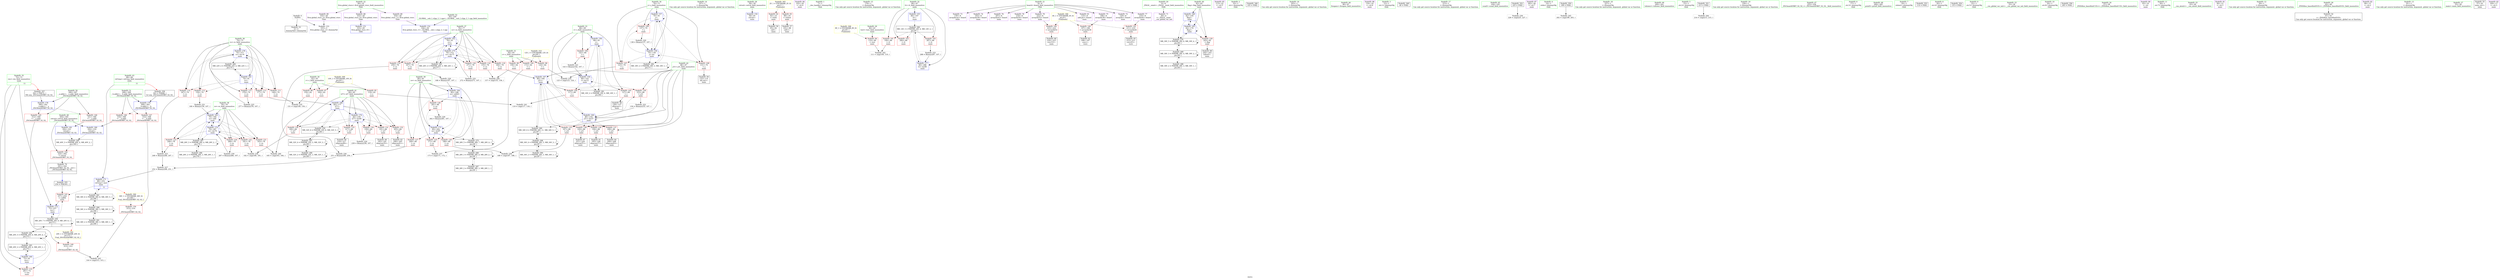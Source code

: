 digraph "SVFG" {
	label="SVFG";

	Node0x55cc410782f0 [shape=record,color=grey,label="{NodeID: 0\nNullPtr}"];
	Node0x55cc410782f0 -> Node0x55cc410a36f0[style=solid];
	Node0x55cc410782f0 -> Node0x55cc410a9980[style=solid];
	Node0x55cc410aafa0 [shape=record,color=blue,label="{NodeID: 180\n304\<--318\nretval\<--\n_ZSt3maxIiERKT_S2_S2_\n}"];
	Node0x55cc410aafa0 -> Node0x55cc410b9070[style=dashed];
	Node0x55cc410a2b40 [shape=record,color=red,label="{NodeID: 97\n164\<--62\n\<--r\nmain\n}"];
	Node0x55cc410a2b40 -> Node0x55cc410b0070[style=solid];
	Node0x55cc4107d890 [shape=record,color=green,label="{NodeID: 14\n107\<--1\n\<--dummyObj\nCan only get source location for instruction, argument, global var or function.}"];
	Node0x55cc410a2680 [shape=record,color=red,label="{NodeID: 111\n149\<--74\n\<--rs\nmain\n}"];
	Node0x55cc410a2680 -> Node0x55cc410af8f0[style=solid];
	Node0x55cc410a1200 [shape=record,color=green,label="{NodeID: 28\n58\<--59\nretval\<--retval_field_insensitive\nmain\n}"];
	Node0x55cc410a1200 -> Node0x55cc410a9a80[style=solid];
	Node0x55cc410c6670 [shape=record,color=black,label="{NodeID: 291\nMR_36V_2 = PHI(MR_36V_3, MR_36V_1, )\npts\{89 \}\n}"];
	Node0x55cc410c6670 -> Node0x55cc410c6670[style=dashed];
	Node0x55cc410c6670 -> Node0x55cc410c8e70[style=dashed];
	Node0x55cc410a8290 [shape=record,color=red,label="{NodeID: 125\n171\<--80\n\<--ce\nmain\n}"];
	Node0x55cc410a8290 -> Node0x55cc410afbf0[style=solid];
	Node0x55cc410a1d20 [shape=record,color=green,label="{NodeID: 42\n86\<--87\nj31\<--j31_field_insensitive\nmain\n}"];
	Node0x55cc410a1d20 -> Node0x55cc410a8ab0[style=solid];
	Node0x55cc410a1d20 -> Node0x55cc410a8b80[style=solid];
	Node0x55cc410a1d20 -> Node0x55cc410a8c50[style=solid];
	Node0x55cc410a1d20 -> Node0x55cc410a8d20[style=solid];
	Node0x55cc410a1d20 -> Node0x55cc410a8df0[style=solid];
	Node0x55cc410a1d20 -> Node0x55cc410aa510[style=solid];
	Node0x55cc410a1d20 -> Node0x55cc410aa6b0[style=solid];
	Node0x55cc410ca210 [shape=record,color=yellow,style=double,label="{NodeID: 305\n2V_1 = ENCHI(MR_2V_0)\npts\{1 \}\nFun[main]}"];
	Node0x55cc410ca210 -> Node0x55cc410a5790[style=dashed];
	Node0x55cc410ca210 -> Node0x55cc410a5860[style=dashed];
	Node0x55cc410ae570 [shape=record,color=grey,label="{NodeID: 222\n234 = Binary(233, 107, )\n}"];
	Node0x55cc410ae570 -> Node0x55cc410aa6b0[style=solid];
	Node0x55cc410a8df0 [shape=record,color=red,label="{NodeID: 139\n233\<--86\n\<--j31\nmain\n}"];
	Node0x55cc410a8df0 -> Node0x55cc410ae570[style=solid];
	Node0x55cc410a39c0 [shape=record,color=black,label="{NodeID: 56\n95\<--92\ncall\<--\nmain\n}"];
	Node0x55cc410afa70 [shape=record,color=grey,label="{NodeID: 236\n189 = cmp(187, 188, )\n}"];
	Node0x55cc410a9980 [shape=record,color=blue, style = dotted,label="{NodeID: 153\n335\<--3\nllvm.global_ctors_2\<--dummyVal\nGlob }"];
	Node0x55cc410a4520 [shape=record,color=black,label="{NodeID: 70\n301\<--324\n_ZSt3maxIiERKT_S2_S2__ret\<--\n_ZSt3maxIiERKT_S2_S2_\n|{<s0>11}}"];
	Node0x55cc410a4520:s0 -> Node0x55cc410de660[style=solid,color=blue];
	Node0x55cc410aa510 [shape=record,color=blue,label="{NodeID: 167\n86\<--184\nj31\<--\nmain\n}"];
	Node0x55cc410aa510 -> Node0x55cc410a8ab0[style=dashed];
	Node0x55cc410aa510 -> Node0x55cc410a8b80[style=dashed];
	Node0x55cc410aa510 -> Node0x55cc410a8c50[style=dashed];
	Node0x55cc410aa510 -> Node0x55cc410a8d20[style=dashed];
	Node0x55cc410aa510 -> Node0x55cc410a8df0[style=dashed];
	Node0x55cc410aa510 -> Node0x55cc410aa510[style=dashed];
	Node0x55cc410aa510 -> Node0x55cc410aa6b0[style=dashed];
	Node0x55cc410aa510 -> Node0x55cc410bc770[style=dashed];
	Node0x55cc410a5080 [shape=record,color=purple,label="{NodeID: 84\n102\<--20\n\<--.str.4\nmain\n}"];
	Node0x55cc410992e0 [shape=record,color=green,label="{NodeID: 1\n7\<--1\n__dso_handle\<--dummyObj\nGlob }"];
	Node0x55cc410ab070 [shape=record,color=blue,label="{NodeID: 181\n304\<--321\nretval\<--\n_ZSt3maxIiERKT_S2_S2_\n}"];
	Node0x55cc410ab070 -> Node0x55cc410b9070[style=dashed];
	Node0x55cc410a2c10 [shape=record,color=red,label="{NodeID: 98\n124\<--64\n\<--c\nmain\n}"];
	Node0x55cc410a2c10 -> Node0x55cc410af770[style=solid];
	Node0x55cc4107c720 [shape=record,color=green,label="{NodeID: 15\n176\<--1\n\<--dummyObj\nCan only get source location for instruction, argument, global var or function.}"];
	Node0x55cc410a2750 [shape=record,color=red,label="{NodeID: 112\n159\<--74\n\<--rs\nmain\n}"];
	Node0x55cc410a2750 -> Node0x55cc410af2f0[style=solid];
	Node0x55cc410a1290 [shape=record,color=green,label="{NodeID: 29\n60\<--61\ntest\<--test_field_insensitive\nmain\n}"];
	Node0x55cc410a1290 -> Node0x55cc410a5930[style=solid];
	Node0x55cc410c6b70 [shape=record,color=black,label="{NodeID: 292\nMR_20V_5 = PHI(MR_20V_6, MR_20V_4, )\npts\{73 \}\n}"];
	Node0x55cc410c6b70 -> Node0x55cc410a25b0[style=dashed];
	Node0x55cc410c6b70 -> Node0x55cc410bb370[style=dashed];
	Node0x55cc410c6b70 -> Node0x55cc410c3e70[style=dashed];
	Node0x55cc410c6b70 -> Node0x55cc410c6b70[style=dashed];
	Node0x55cc410a8360 [shape=record,color=red,label="{NodeID: 126\n188\<--80\n\<--ce\nmain\n}"];
	Node0x55cc410a8360 -> Node0x55cc410afa70[style=solid];
	Node0x55cc410a1df0 [shape=record,color=green,label="{NodeID: 43\n88\<--89\nref.tmp\<--ref.tmp_field_insensitive\nmain\n|{|<s1>11}}"];
	Node0x55cc410a1df0 -> Node0x55cc410aa850[style=solid];
	Node0x55cc410a1df0:s1 -> Node0x55cc410dea50[style=solid,color=red];
	Node0x55cc410ca320 [shape=record,color=yellow,style=double,label="{NodeID: 306\n4V_1 = ENCHI(MR_4V_0)\npts\{9 \}\nFun[main]}"];
	Node0x55cc410ca320 -> Node0x55cc410a8ec0[style=dashed];
	Node0x55cc410ca320 -> Node0x55cc410a8f90[style=dashed];
	Node0x55cc410ca320 -> Node0x55cc410a9060[style=dashed];
	Node0x55cc410ae6f0 [shape=record,color=grey,label="{NodeID: 223\n248 = Binary(246, 247, )\n}"];
	Node0x55cc410ae6f0 -> Node0x55cc410aecf0[style=solid];
	Node0x55cc410a8ec0 [shape=record,color=red,label="{NodeID: 140\n197\<--196\n\<--arrayidx38\nmain\n}"];
	Node0x55cc410a8ec0 -> Node0x55cc410a3ea0[style=solid];
	Node0x55cc410a3a90 [shape=record,color=black,label="{NodeID: 57\n101\<--98\ncall1\<--\nmain\n}"];
	Node0x55cc410afbf0 [shape=record,color=grey,label="{NodeID: 237\n173 = cmp(171, 172, )\n}"];
	Node0x55cc410a9a80 [shape=record,color=blue,label="{NodeID: 154\n58\<--91\nretval\<--\nmain\n}"];
	Node0x55cc410a45f0 [shape=record,color=purple,label="{NodeID: 71\n39\<--4\n\<--_ZStL8__ioinit\n__cxx_global_var_init\n}"];
	Node0x55cc410aa5e0 [shape=record,color=blue,label="{NodeID: 168\n82\<--230\nflag\<--\nmain\n}"];
	Node0x55cc410aa5e0 -> Node0x55cc410a85d0[style=dashed];
	Node0x55cc410aa5e0 -> Node0x55cc410aa370[style=dashed];
	Node0x55cc410aa5e0 -> Node0x55cc410c1b70[style=dashed];
	Node0x55cc410a5150 [shape=record,color=purple,label="{NodeID: 85\n113\<--22\n\<--.str.5\nmain\n}"];
	Node0x55cc4107c550 [shape=record,color=green,label="{NodeID: 2\n10\<--1\n.str\<--dummyObj\nGlob }"];
	Node0x55cc40dd2db0 [shape=record,color=black,label="{NodeID: 348\n103 = PHI()\n}"];
	Node0x55cc410a2ce0 [shape=record,color=red,label="{NodeID: 99\n156\<--64\n\<--c\nmain\n}"];
	Node0x55cc410a2ce0 -> Node0x55cc410b0970[style=solid];
	Node0x55cc4107c7f0 [shape=record,color=green,label="{NodeID: 16\n203\<--1\n\<--dummyObj\nCan only get source location for instruction, argument, global var or function.}"];
	Node0x55cc410a2820 [shape=record,color=red,label="{NodeID: 113\n177\<--74\n\<--rs\nmain\n}"];
	Node0x55cc410a2820 -> Node0x55cc410aa440[style=solid];
	Node0x55cc410a1360 [shape=record,color=green,label="{NodeID: 30\n62\<--63\nr\<--r_field_insensitive\nmain\n}"];
	Node0x55cc410a1360 -> Node0x55cc410a5a00[style=solid];
	Node0x55cc410a1360 -> Node0x55cc410a2a70[style=solid];
	Node0x55cc410a1360 -> Node0x55cc410a2b40[style=solid];
	Node0x55cc410a8430 [shape=record,color=red,label="{NodeID: 127\n249\<--80\n\<--ce\nmain\n}"];
	Node0x55cc410a8430 -> Node0x55cc410aeb70[style=solid];
	Node0x55cc410a1ec0 [shape=record,color=green,label="{NodeID: 44\n96\<--97\nfreopen\<--freopen_field_insensitive\n}"];
	Node0x55cc410ae870 [shape=record,color=grey,label="{NodeID: 224\n239 = Binary(238, 107, )\n}"];
	Node0x55cc410ae870 -> Node0x55cc410aa780[style=solid];
	Node0x55cc410a8f90 [shape=record,color=red,label="{NodeID: 141\n211\<--210\n\<--arrayidx44\nmain\n}"];
	Node0x55cc410a8f90 -> Node0x55cc410a4110[style=solid];
	Node0x55cc410a3b60 [shape=record,color=black,label="{NodeID: 58\n128\<--127\nidxprom\<--\nmain\n}"];
	Node0x55cc410afd70 [shape=record,color=grey,label="{NodeID: 238\n182 = cmp(180, 181, )\n}"];
	Node0x55cc410a9b50 [shape=record,color=blue,label="{NodeID: 155\n66\<--107\ntt\<--\nmain\n}"];
	Node0x55cc410a9b50 -> Node0x55cc410c2f70[style=dashed];
	Node0x55cc410a46c0 [shape=record,color=purple,label="{NodeID: 72\n129\<--8\narrayidx\<--board\nmain\n}"];
	Node0x55cc410aa6b0 [shape=record,color=blue,label="{NodeID: 169\n86\<--234\nj31\<--inc57\nmain\n}"];
	Node0x55cc410aa6b0 -> Node0x55cc410a8ab0[style=dashed];
	Node0x55cc410aa6b0 -> Node0x55cc410a8b80[style=dashed];
	Node0x55cc410aa6b0 -> Node0x55cc410a8c50[style=dashed];
	Node0x55cc410aa6b0 -> Node0x55cc410a8d20[style=dashed];
	Node0x55cc410aa6b0 -> Node0x55cc410a8df0[style=dashed];
	Node0x55cc410aa6b0 -> Node0x55cc410aa510[style=dashed];
	Node0x55cc410aa6b0 -> Node0x55cc410aa6b0[style=dashed];
	Node0x55cc410aa6b0 -> Node0x55cc410bc770[style=dashed];
	Node0x55cc410a5220 [shape=record,color=purple,label="{NodeID: 86\n134\<--24\n\<--.str.6\nmain\n}"];
	Node0x55cc4107c0f0 [shape=record,color=green,label="{NodeID: 3\n12\<--1\n.str.1\<--dummyObj\nGlob }"];
	Node0x55cc410dde80 [shape=record,color=black,label="{NodeID: 349\n40 = PHI()\n}"];
	Node0x55cc410a2db0 [shape=record,color=red,label="{NodeID: 100\n172\<--64\n\<--c\nmain\n}"];
	Node0x55cc410a2db0 -> Node0x55cc410afbf0[style=solid];
	Node0x55cc4107c8c0 [shape=record,color=green,label="{NodeID: 17\n215\<--1\n\<--dummyObj\nCan only get source location for instruction, argument, global var or function.}"];
	Node0x55cc410c2f70 [shape=record,color=black,label="{NodeID: 280\nMR_14V_3 = PHI(MR_14V_4, MR_14V_2, )\npts\{67 \}\n}"];
	Node0x55cc410c2f70 -> Node0x55cc410a2e80[style=dashed];
	Node0x55cc410c2f70 -> Node0x55cc410a2f50[style=dashed];
	Node0x55cc410c2f70 -> Node0x55cc410a3020[style=dashed];
	Node0x55cc410c2f70 -> Node0x55cc410aad30[style=dashed];
	Node0x55cc410a28f0 [shape=record,color=red,label="{NodeID: 114\n247\<--74\n\<--rs\nmain\n}"];
	Node0x55cc410a28f0 -> Node0x55cc410ae6f0[style=solid];
	Node0x55cc410a1430 [shape=record,color=green,label="{NodeID: 31\n64\<--65\nc\<--c_field_insensitive\nmain\n}"];
	Node0x55cc410a1430 -> Node0x55cc410a2c10[style=solid];
	Node0x55cc410a1430 -> Node0x55cc410a2ce0[style=solid];
	Node0x55cc410a1430 -> Node0x55cc410a2db0[style=solid];
	Node0x55cc410a8500 [shape=record,color=red,label="{NodeID: 128\n261\<--80\n\<--ce\nmain\n}"];
	Node0x55cc410a8500 -> Node0x55cc410aeff0[style=solid];
	Node0x55cc410a1f90 [shape=record,color=green,label="{NodeID: 45\n104\<--105\nscanf\<--scanf_field_insensitive\n}"];
	Node0x55cc410ca4e0 [shape=record,color=yellow,style=double,label="{NodeID: 308\n8V_1 = ENCHI(MR_8V_0)\npts\{61 \}\nFun[main]}"];
	Node0x55cc410ca4e0 -> Node0x55cc410a5930[style=dashed];
	Node0x55cc410ae9f0 [shape=record,color=grey,label="{NodeID: 225\n277 = Binary(276, 107, )\n}"];
	Node0x55cc410ae9f0 -> Node0x55cc410aac60[style=solid];
	Node0x55cc410a9060 [shape=record,color=red,label="{NodeID: 142\n223\<--222\n\<--arrayidx52\nmain\n}"];
	Node0x55cc410a9060 -> Node0x55cc410a4380[style=solid];
	Node0x55cc410a3c30 [shape=record,color=black,label="{NodeID: 59\n132\<--131\nidx.ext\<--\nmain\n}"];
	Node0x55cc410afef0 [shape=record,color=grey,label="{NodeID: 239\n226 = cmp(225, 227, )\n}"];
	Node0x55cc410a9c20 [shape=record,color=blue,label="{NodeID: 156\n68\<--91\ni\<--\nmain\n}"];
	Node0x55cc410a9c20 -> Node0x55cc410a30f0[style=dashed];
	Node0x55cc410a9c20 -> Node0x55cc410a31c0[style=dashed];
	Node0x55cc410a9c20 -> Node0x55cc410a2270[style=dashed];
	Node0x55cc410a9c20 -> Node0x55cc410a9e90[style=dashed];
	Node0x55cc410a9c20 -> Node0x55cc410c3470[style=dashed];
	Node0x55cc410a4790 [shape=record,color=purple,label="{NodeID: 73\n130\<--8\narraydecay\<--board\nmain\n}"];
	Node0x55cc410aa780 [shape=record,color=blue,label="{NodeID: 170\n84\<--239\ni27\<--inc60\nmain\n}"];
	Node0x55cc410aa780 -> Node0x55cc410a86a0[style=dashed];
	Node0x55cc410aa780 -> Node0x55cc410a8770[style=dashed];
	Node0x55cc410aa780 -> Node0x55cc410a8840[style=dashed];
	Node0x55cc410aa780 -> Node0x55cc410a8910[style=dashed];
	Node0x55cc410aa780 -> Node0x55cc410a89e0[style=dashed];
	Node0x55cc410aa780 -> Node0x55cc410aa780[style=dashed];
	Node0x55cc410aa780 -> Node0x55cc410bc270[style=dashed];
	Node0x55cc410a52f0 [shape=record,color=purple,label="{NodeID: 87\n282\<--26\n\<--.str.7\nmain\n}"];
	Node0x55cc4107c180 [shape=record,color=green,label="{NodeID: 4\n14\<--1\nstdin\<--dummyObj\nGlob }"];
	Node0x55cc410ddf80 [shape=record,color=black,label="{NodeID: 350\n199 = PHI()\n}"];
	Node0x55cc410ddf80 -> Node0x55cc410b07f0[style=solid];
	Node0x55cc410bf280 [shape=record,color=black,label="{NodeID: 267\nMR_26V_3 = PHI(MR_26V_4, MR_26V_2, )\npts\{79 \}\n}"];
	Node0x55cc410bf280 -> Node0x55cc410aa1d0[style=dashed];
	Node0x55cc410bf280 -> Node0x55cc410bf280[style=dashed];
	Node0x55cc410bf280 -> Node0x55cc410c4d70[style=dashed];
	Node0x55cc410a2e80 [shape=record,color=red,label="{NodeID: 101\n109\<--66\n\<--tt\nmain\n}"];
	Node0x55cc410a2e80 -> Node0x55cc410b0370[style=solid];
	Node0x55cc4107c990 [shape=record,color=green,label="{NodeID: 18\n227\<--1\n\<--dummyObj\nCan only get source location for instruction, argument, global var or function.}"];
	Node0x55cc410c3470 [shape=record,color=black,label="{NodeID: 281\nMR_16V_2 = PHI(MR_16V_4, MR_16V_1, )\npts\{69 \}\n}"];
	Node0x55cc410c3470 -> Node0x55cc410a9c20[style=dashed];
	Node0x55cc410a7af0 [shape=record,color=red,label="{NodeID: 115\n276\<--74\n\<--rs\nmain\n}"];
	Node0x55cc410a7af0 -> Node0x55cc410ae9f0[style=solid];
	Node0x55cc410a1500 [shape=record,color=green,label="{NodeID: 32\n66\<--67\ntt\<--tt_field_insensitive\nmain\n}"];
	Node0x55cc410a1500 -> Node0x55cc410a2e80[style=solid];
	Node0x55cc410a1500 -> Node0x55cc410a2f50[style=solid];
	Node0x55cc410a1500 -> Node0x55cc410a3020[style=solid];
	Node0x55cc410a1500 -> Node0x55cc410a9b50[style=solid];
	Node0x55cc410a1500 -> Node0x55cc410aad30[style=solid];
	Node0x55cc410a85d0 [shape=record,color=red,label="{NodeID: 129\n243\<--82\n\<--flag\nmain\n}"];
	Node0x55cc410a85d0 -> Node0x55cc410a4450[style=solid];
	Node0x55cc410a2060 [shape=record,color=green,label="{NodeID: 46\n200\<--201\ntolower\<--tolower_field_insensitive\n}"];
	Node0x55cc410ca5c0 [shape=record,color=yellow,style=double,label="{NodeID: 309\n10V_1 = ENCHI(MR_10V_0)\npts\{63 \}\nFun[main]}"];
	Node0x55cc410ca5c0 -> Node0x55cc410a5a00[style=dashed];
	Node0x55cc410ca5c0 -> Node0x55cc410a2a70[style=dashed];
	Node0x55cc410ca5c0 -> Node0x55cc410a2b40[style=dashed];
	Node0x55cc410aeb70 [shape=record,color=grey,label="{NodeID: 226\n251 = Binary(249, 250, )\n}"];
	Node0x55cc410aeb70 -> Node0x55cc410aecf0[style=solid];
	Node0x55cc410a9130 [shape=record,color=red,label="{NodeID: 143\n257\<--254\n\<--call64\nmain\n}"];
	Node0x55cc410a9130 -> Node0x55cc410aa920[style=solid];
	Node0x55cc410a3d00 [shape=record,color=black,label="{NodeID: 60\n192\<--191\nidxprom35\<--\nmain\n}"];
	Node0x55cc410b0070 [shape=record,color=grey,label="{NodeID: 240\n165 = cmp(163, 164, )\n}"];
	Node0x55cc410a9cf0 [shape=record,color=blue,label="{NodeID: 157\n70\<--91\nj\<--\nmain\n}"];
	Node0x55cc410a9cf0 -> Node0x55cc410a2340[style=dashed];
	Node0x55cc410a9cf0 -> Node0x55cc410a2410[style=dashed];
	Node0x55cc410a9cf0 -> Node0x55cc410a24e0[style=dashed];
	Node0x55cc410a9cf0 -> Node0x55cc410a9cf0[style=dashed];
	Node0x55cc410a9cf0 -> Node0x55cc410a9dc0[style=dashed];
	Node0x55cc410a9cf0 -> Node0x55cc410c3970[style=dashed];
	Node0x55cc410a4860 [shape=record,color=purple,label="{NodeID: 74\n193\<--8\narrayidx36\<--board\nmain\n}"];
	Node0x55cc410aa850 [shape=record,color=blue,label="{NodeID: 171\n88\<--252\nref.tmp\<--mul\nmain\n|{|<s2>11}}"];
	Node0x55cc410aa850 -> Node0x55cc410a9130[style=dashed];
	Node0x55cc410aa850 -> Node0x55cc410bcc70[style=dashed];
	Node0x55cc410aa850:s2 -> Node0x55cc410c9370[style=dashed,color=red];
	Node0x55cc410a53c0 [shape=record,color=purple,label="{NodeID: 88\n333\<--28\nllvm.global_ctors_0\<--llvm.global_ctors\nGlob }"];
	Node0x55cc410a53c0 -> Node0x55cc410a97b0[style=solid];
	Node0x55cc4107e3d0 [shape=record,color=green,label="{NodeID: 5\n15\<--1\n.str.2\<--dummyObj\nGlob }"];
	Node0x55cc410de0e0 [shape=record,color=black,label="{NodeID: 351\n213 = PHI()\n}"];
	Node0x55cc410de0e0 -> Node0x55cc410b0670[style=solid];
	Node0x55cc410bf370 [shape=record,color=black,label="{NodeID: 268\nMR_28V_3 = PHI(MR_28V_4, MR_28V_2, )\npts\{81 \}\n}"];
	Node0x55cc410bf370 -> Node0x55cc410bf370[style=dashed];
	Node0x55cc410bf370 -> Node0x55cc410c1670[style=dashed];
	Node0x55cc410bf370 -> Node0x55cc410c5270[style=dashed];
	Node0x55cc410a2f50 [shape=record,color=red,label="{NodeID: 102\n280\<--66\n\<--tt\nmain\n}"];
	Node0x55cc410786b0 [shape=record,color=green,label="{NodeID: 19\n230\<--1\n\<--dummyObj\nCan only get source location for instruction, argument, global var or function.}"];
	Node0x55cc410c3970 [shape=record,color=black,label="{NodeID: 282\nMR_18V_2 = PHI(MR_18V_3, MR_18V_1, )\npts\{71 \}\n}"];
	Node0x55cc410c3970 -> Node0x55cc410a9cf0[style=dashed];
	Node0x55cc410c3970 -> Node0x55cc410c3970[style=dashed];
	Node0x55cc410a7b80 [shape=record,color=red,label="{NodeID: 116\n155\<--76\n\<--cs\nmain\n}"];
	Node0x55cc410a7b80 -> Node0x55cc410b0970[style=solid];
	Node0x55cc410a15d0 [shape=record,color=green,label="{NodeID: 33\n68\<--69\ni\<--i_field_insensitive\nmain\n}"];
	Node0x55cc410a15d0 -> Node0x55cc410a30f0[style=solid];
	Node0x55cc410a15d0 -> Node0x55cc410a31c0[style=solid];
	Node0x55cc410a15d0 -> Node0x55cc410a2270[style=solid];
	Node0x55cc410a15d0 -> Node0x55cc410a9c20[style=solid];
	Node0x55cc410a15d0 -> Node0x55cc410a9e90[style=solid];
	Node0x55cc410a86a0 [shape=record,color=red,label="{NodeID: 130\n180\<--84\n\<--i27\nmain\n}"];
	Node0x55cc410a86a0 -> Node0x55cc410afd70[style=solid];
	Node0x55cc410a2160 [shape=record,color=green,label="{NodeID: 47\n255\<--256\n_ZSt3maxIiERKT_S2_S2_\<--_ZSt3maxIiERKT_S2_S2__field_insensitive\n}"];
	Node0x55cc410ca6a0 [shape=record,color=yellow,style=double,label="{NodeID: 310\n12V_1 = ENCHI(MR_12V_0)\npts\{65 \}\nFun[main]}"];
	Node0x55cc410ca6a0 -> Node0x55cc410a2c10[style=dashed];
	Node0x55cc410ca6a0 -> Node0x55cc410a2ce0[style=dashed];
	Node0x55cc410ca6a0 -> Node0x55cc410a2db0[style=dashed];
	Node0x55cc410aecf0 [shape=record,color=grey,label="{NodeID: 227\n252 = Binary(248, 251, )\n}"];
	Node0x55cc410aecf0 -> Node0x55cc410aa850[style=solid];
	Node0x55cc410a9200 [shape=record,color=red,label="{NodeID: 144\n324\<--304\n\<--retval\n_ZSt3maxIiERKT_S2_S2_\n}"];
	Node0x55cc410a9200 -> Node0x55cc410a4520[style=solid];
	Node0x55cc410a3dd0 [shape=record,color=black,label="{NodeID: 61\n195\<--194\nidxprom37\<--\nmain\n}"];
	Node0x55cc410b01f0 [shape=record,color=grey,label="{NodeID: 241\n119 = cmp(117, 118, )\n}"];
	Node0x55cc410a9dc0 [shape=record,color=blue,label="{NodeID: 158\n70\<--138\nj\<--inc\nmain\n}"];
	Node0x55cc410a9dc0 -> Node0x55cc410a2340[style=dashed];
	Node0x55cc410a9dc0 -> Node0x55cc410a2410[style=dashed];
	Node0x55cc410a9dc0 -> Node0x55cc410a24e0[style=dashed];
	Node0x55cc410a9dc0 -> Node0x55cc410a9cf0[style=dashed];
	Node0x55cc410a9dc0 -> Node0x55cc410a9dc0[style=dashed];
	Node0x55cc410a9dc0 -> Node0x55cc410c3970[style=dashed];
	Node0x55cc410a4930 [shape=record,color=purple,label="{NodeID: 75\n196\<--8\narrayidx38\<--board\nmain\n}"];
	Node0x55cc410a4930 -> Node0x55cc410a8ec0[style=solid];
	Node0x55cc410aa920 [shape=record,color=blue,label="{NodeID: 172\n72\<--257\nres\<--\nmain\n}"];
	Node0x55cc410aa920 -> Node0x55cc410bb370[style=dashed];
	Node0x55cc410a54c0 [shape=record,color=purple,label="{NodeID: 89\n334\<--28\nllvm.global_ctors_1\<--llvm.global_ctors\nGlob }"];
	Node0x55cc410a54c0 -> Node0x55cc410a9880[style=solid];
	Node0x55cc4107e460 [shape=record,color=green,label="{NodeID: 6\n17\<--1\n.str.3\<--dummyObj\nGlob }"];
	Node0x55cc410de1e0 [shape=record,color=black,label="{NodeID: 352\n225 = PHI()\n}"];
	Node0x55cc410de1e0 -> Node0x55cc410afef0[style=solid];
	Node0x55cc410bf870 [shape=record,color=black,label="{NodeID: 269\nMR_30V_3 = PHI(MR_30V_4, MR_30V_2, )\npts\{83 \}\n}"];
	Node0x55cc410bf870 -> Node0x55cc410bf870[style=dashed];
	Node0x55cc410bf870 -> Node0x55cc410c1b70[style=dashed];
	Node0x55cc410bf870 -> Node0x55cc410c5770[style=dashed];
	Node0x55cc410a3020 [shape=record,color=red,label="{NodeID: 103\n287\<--66\n\<--tt\nmain\n}"];
	Node0x55cc410a3020 -> Node0x55cc410af5f0[style=solid];
	Node0x55cc41078780 [shape=record,color=green,label="{NodeID: 20\n4\<--6\n_ZStL8__ioinit\<--_ZStL8__ioinit_field_insensitive\nGlob }"];
	Node0x55cc41078780 -> Node0x55cc410a45f0[style=solid];
	Node0x55cc410c3e70 [shape=record,color=black,label="{NodeID: 283\nMR_20V_2 = PHI(MR_20V_4, MR_20V_1, )\npts\{73 \}\n}"];
	Node0x55cc410c3e70 -> Node0x55cc410a9f60[style=dashed];
	Node0x55cc410a7c10 [shape=record,color=red,label="{NodeID: 117\n167\<--76\n\<--cs\nmain\n}"];
	Node0x55cc410a7c10 -> Node0x55cc410aee70[style=solid];
	Node0x55cc410a16a0 [shape=record,color=green,label="{NodeID: 34\n70\<--71\nj\<--j_field_insensitive\nmain\n}"];
	Node0x55cc410a16a0 -> Node0x55cc410a2340[style=solid];
	Node0x55cc410a16a0 -> Node0x55cc410a2410[style=solid];
	Node0x55cc410a16a0 -> Node0x55cc410a24e0[style=solid];
	Node0x55cc410a16a0 -> Node0x55cc410a9cf0[style=solid];
	Node0x55cc410a16a0 -> Node0x55cc410a9dc0[style=solid];
	Node0x55cc410c8470 [shape=record,color=black,label="{NodeID: 297\nMR_32V_4 = PHI(MR_32V_5, MR_32V_3, )\npts\{85 \}\n}"];
	Node0x55cc410c8470 -> Node0x55cc410bc270[style=dashed];
	Node0x55cc410c8470 -> Node0x55cc410c5c70[style=dashed];
	Node0x55cc410c8470 -> Node0x55cc410c8470[style=dashed];
	Node0x55cc410a8770 [shape=record,color=red,label="{NodeID: 131\n191\<--84\n\<--i27\nmain\n}"];
	Node0x55cc410a8770 -> Node0x55cc410a3d00[style=solid];
	Node0x55cc410a3280 [shape=record,color=green,label="{NodeID: 48\n284\<--285\nprintf\<--printf_field_insensitive\n}"];
	Node0x55cc410aee70 [shape=record,color=grey,label="{NodeID: 228\n168 = Binary(167, 107, )\n}"];
	Node0x55cc410aee70 -> Node0x55cc410aa2a0[style=solid];
	Node0x55cc410a92d0 [shape=record,color=red,label="{NodeID: 145\n312\<--306\n\<--__a.addr\n_ZSt3maxIiERKT_S2_S2_\n}"];
	Node0x55cc410a92d0 -> Node0x55cc410a9610[style=solid];
	Node0x55cc410a3ea0 [shape=record,color=black,label="{NodeID: 62\n198\<--197\nconv\<--\nmain\n}"];
	Node0x55cc410b0370 [shape=record,color=grey,label="{NodeID: 242\n111 = cmp(109, 110, )\n}"];
	Node0x55cc410a9e90 [shape=record,color=blue,label="{NodeID: 159\n68\<--143\ni\<--inc12\nmain\n}"];
	Node0x55cc410a9e90 -> Node0x55cc410a30f0[style=dashed];
	Node0x55cc410a9e90 -> Node0x55cc410a31c0[style=dashed];
	Node0x55cc410a9e90 -> Node0x55cc410a2270[style=dashed];
	Node0x55cc410a9e90 -> Node0x55cc410a9e90[style=dashed];
	Node0x55cc410a9e90 -> Node0x55cc410c3470[style=dashed];
	Node0x55cc410a4a00 [shape=record,color=purple,label="{NodeID: 76\n207\<--8\narrayidx42\<--board\nmain\n}"];
	Node0x55cc410bb370 [shape=record,color=black,label="{NodeID: 256\nMR_20V_7 = PHI(MR_20V_9, MR_20V_6, )\npts\{73 \}\n|{|<s4>11}}"];
	Node0x55cc410bb370 -> Node0x55cc410a9130[style=dashed];
	Node0x55cc410bb370 -> Node0x55cc410aa920[style=dashed];
	Node0x55cc410bb370 -> Node0x55cc410bb370[style=dashed];
	Node0x55cc410bb370 -> Node0x55cc410c6b70[style=dashed];
	Node0x55cc410bb370:s4 -> Node0x55cc410c9f70[style=dashed,color=red];
	Node0x55cc410aa9f0 [shape=record,color=blue,label="{NodeID: 173\n80\<--262\nce\<--inc67\nmain\n}"];
	Node0x55cc410aa9f0 -> Node0x55cc410a8290[style=dashed];
	Node0x55cc410aa9f0 -> Node0x55cc410a8360[style=dashed];
	Node0x55cc410aa9f0 -> Node0x55cc410a8430[style=dashed];
	Node0x55cc410aa9f0 -> Node0x55cc410a8500[style=dashed];
	Node0x55cc410aa9f0 -> Node0x55cc410aa9f0[style=dashed];
	Node0x55cc410aa9f0 -> Node0x55cc410c1670[style=dashed];
	Node0x55cc410a55c0 [shape=record,color=purple,label="{NodeID: 90\n335\<--28\nllvm.global_ctors_2\<--llvm.global_ctors\nGlob }"];
	Node0x55cc410a55c0 -> Node0x55cc410a9980[style=solid];
	Node0x55cc4107e4f0 [shape=record,color=green,label="{NodeID: 7\n19\<--1\nstdout\<--dummyObj\nGlob }"];
	Node0x55cc410de2e0 [shape=record,color=black,label="{NodeID: 353\n114 = PHI()\n}"];
	Node0x55cc410a30f0 [shape=record,color=red,label="{NodeID: 104\n117\<--68\n\<--i\nmain\n}"];
	Node0x55cc410a30f0 -> Node0x55cc410b01f0[style=solid];
	Node0x55cc41078880 [shape=record,color=green,label="{NodeID: 21\n8\<--9\nboard\<--board_field_insensitive\nGlob }"];
	Node0x55cc41078880 -> Node0x55cc410a46c0[style=solid];
	Node0x55cc41078880 -> Node0x55cc410a4790[style=solid];
	Node0x55cc41078880 -> Node0x55cc410a4860[style=solid];
	Node0x55cc41078880 -> Node0x55cc410a4930[style=solid];
	Node0x55cc41078880 -> Node0x55cc410a4a00[style=solid];
	Node0x55cc41078880 -> Node0x55cc410a4ad0[style=solid];
	Node0x55cc41078880 -> Node0x55cc410a4ba0[style=solid];
	Node0x55cc41078880 -> Node0x55cc410a4c70[style=solid];
	Node0x55cc41078880 -> Node0x55cc410a56c0[style=solid];
	Node0x55cc410c4370 [shape=record,color=black,label="{NodeID: 284\nMR_22V_2 = PHI(MR_22V_4, MR_22V_1, )\npts\{75 \}\n}"];
	Node0x55cc410c4370 -> Node0x55cc410aa030[style=dashed];
	Node0x55cc410a7ce0 [shape=record,color=red,label="{NodeID: 118\n184\<--76\n\<--cs\nmain\n}"];
	Node0x55cc410a7ce0 -> Node0x55cc410aa510[style=solid];
	Node0x55cc410a1770 [shape=record,color=green,label="{NodeID: 35\n72\<--73\nres\<--res_field_insensitive\nmain\n|{|<s3>11}}"];
	Node0x55cc410a1770 -> Node0x55cc410a25b0[style=solid];
	Node0x55cc410a1770 -> Node0x55cc410a9f60[style=solid];
	Node0x55cc410a1770 -> Node0x55cc410aa920[style=solid];
	Node0x55cc410a1770:s3 -> Node0x55cc410de920[style=solid,color=red];
	Node0x55cc410c8970 [shape=record,color=black,label="{NodeID: 298\nMR_34V_4 = PHI(MR_34V_5, MR_34V_3, )\npts\{87 \}\n}"];
	Node0x55cc410c8970 -> Node0x55cc410bc770[style=dashed];
	Node0x55cc410c8970 -> Node0x55cc410c6170[style=dashed];
	Node0x55cc410c8970 -> Node0x55cc410c8970[style=dashed];
	Node0x55cc410a8840 [shape=record,color=red,label="{NodeID: 132\n205\<--84\n\<--i27\nmain\n}"];
	Node0x55cc410a8840 -> Node0x55cc410a3f70[style=solid];
	Node0x55cc410a3380 [shape=record,color=green,label="{NodeID: 49\n304\<--305\nretval\<--retval_field_insensitive\n_ZSt3maxIiERKT_S2_S2_\n}"];
	Node0x55cc410a3380 -> Node0x55cc410a9200[style=solid];
	Node0x55cc410a3380 -> Node0x55cc410aafa0[style=solid];
	Node0x55cc410a3380 -> Node0x55cc410ab070[style=solid];
	Node0x55cc410aeff0 [shape=record,color=grey,label="{NodeID: 229\n262 = Binary(261, 107, )\n}"];
	Node0x55cc410aeff0 -> Node0x55cc410aa9f0[style=solid];
	Node0x55cc410a93a0 [shape=record,color=red,label="{NodeID: 146\n321\<--306\n\<--__a.addr\n_ZSt3maxIiERKT_S2_S2_\n}"];
	Node0x55cc410a93a0 -> Node0x55cc410ab070[style=solid];
	Node0x55cc410a3f70 [shape=record,color=black,label="{NodeID: 63\n206\<--205\nidxprom41\<--\nmain\n}"];
	Node0x55cc410b04f0 [shape=record,color=grey,label="{NodeID: 243\n316 = cmp(313, 315, )\n}"];
	Node0x55cc410a9f60 [shape=record,color=blue,label="{NodeID: 160\n72\<--91\nres\<--\nmain\n}"];
	Node0x55cc410a9f60 -> Node0x55cc410a25b0[style=dashed];
	Node0x55cc410a9f60 -> Node0x55cc410c3e70[style=dashed];
	Node0x55cc410a9f60 -> Node0x55cc410c6b70[style=dashed];
	Node0x55cc410a4ad0 [shape=record,color=purple,label="{NodeID: 77\n210\<--8\narrayidx44\<--board\nmain\n}"];
	Node0x55cc410a4ad0 -> Node0x55cc410a8f90[style=solid];
	Node0x55cc410aaac0 [shape=record,color=blue,label="{NodeID: 174\n78\<--267\nre\<--inc70\nmain\n}"];
	Node0x55cc410aaac0 -> Node0x55cc410a7f50[style=dashed];
	Node0x55cc410aaac0 -> Node0x55cc410a8020[style=dashed];
	Node0x55cc410aaac0 -> Node0x55cc410a80f0[style=dashed];
	Node0x55cc410aaac0 -> Node0x55cc410a81c0[style=dashed];
	Node0x55cc410aaac0 -> Node0x55cc410aa1d0[style=dashed];
	Node0x55cc410aaac0 -> Node0x55cc410aaac0[style=dashed];
	Node0x55cc410aaac0 -> Node0x55cc410bf280[style=dashed];
	Node0x55cc410a56c0 [shape=record,color=purple,label="{NodeID: 91\n133\<--8\nadd.ptr\<--board\nmain\n}"];
	Node0x55cc4107e180 [shape=record,color=green,label="{NodeID: 8\n20\<--1\n.str.4\<--dummyObj\nGlob }"];
	Node0x55cc410de560 [shape=record,color=black,label="{NodeID: 354\n135 = PHI()\n}"];
	Node0x55cc410a31c0 [shape=record,color=red,label="{NodeID: 105\n127\<--68\n\<--i\nmain\n}"];
	Node0x55cc410a31c0 -> Node0x55cc410a3b60[style=solid];
	Node0x55cc41078980 [shape=record,color=green,label="{NodeID: 22\n28\<--32\nllvm.global_ctors\<--llvm.global_ctors_field_insensitive\nGlob }"];
	Node0x55cc41078980 -> Node0x55cc410a53c0[style=solid];
	Node0x55cc41078980 -> Node0x55cc410a54c0[style=solid];
	Node0x55cc41078980 -> Node0x55cc410a55c0[style=solid];
	Node0x55cc410c4870 [shape=record,color=black,label="{NodeID: 285\nMR_24V_2 = PHI(MR_24V_3, MR_24V_1, )\npts\{77 \}\n}"];
	Node0x55cc410c4870 -> Node0x55cc410aa100[style=dashed];
	Node0x55cc410c4870 -> Node0x55cc410c4870[style=dashed];
	Node0x55cc410a7db0 [shape=record,color=red,label="{NodeID: 119\n250\<--76\n\<--cs\nmain\n}"];
	Node0x55cc410a7db0 -> Node0x55cc410aeb70[style=solid];
	Node0x55cc410a1840 [shape=record,color=green,label="{NodeID: 36\n74\<--75\nrs\<--rs_field_insensitive\nmain\n}"];
	Node0x55cc410a1840 -> Node0x55cc410a2680[style=solid];
	Node0x55cc410a1840 -> Node0x55cc410a2750[style=solid];
	Node0x55cc410a1840 -> Node0x55cc410a2820[style=solid];
	Node0x55cc410a1840 -> Node0x55cc410a28f0[style=solid];
	Node0x55cc410a1840 -> Node0x55cc410a7af0[style=solid];
	Node0x55cc410a1840 -> Node0x55cc410aa030[style=solid];
	Node0x55cc410a1840 -> Node0x55cc410aac60[style=solid];
	Node0x55cc410c8e70 [shape=record,color=black,label="{NodeID: 299\nMR_36V_4 = PHI(MR_36V_5, MR_36V_3, )\npts\{89 \}\n}"];
	Node0x55cc410c8e70 -> Node0x55cc410bcc70[style=dashed];
	Node0x55cc410c8e70 -> Node0x55cc410c6670[style=dashed];
	Node0x55cc410c8e70 -> Node0x55cc410c8e70[style=dashed];
	Node0x55cc410a8910 [shape=record,color=red,label="{NodeID: 133\n217\<--84\n\<--i27\nmain\n}"];
	Node0x55cc410a8910 -> Node0x55cc410a41e0[style=solid];
	Node0x55cc410a3450 [shape=record,color=green,label="{NodeID: 50\n306\<--307\n__a.addr\<--__a.addr_field_insensitive\n_ZSt3maxIiERKT_S2_S2_\n}"];
	Node0x55cc410a3450 -> Node0x55cc410a92d0[style=solid];
	Node0x55cc410a3450 -> Node0x55cc410a93a0[style=solid];
	Node0x55cc410a3450 -> Node0x55cc410aae00[style=solid];
	Node0x55cc410af170 [shape=record,color=grey,label="{NodeID: 230\n267 = Binary(266, 107, )\n}"];
	Node0x55cc410af170 -> Node0x55cc410aaac0[style=solid];
	Node0x55cc410a9470 [shape=record,color=red,label="{NodeID: 147\n314\<--308\n\<--__b.addr\n_ZSt3maxIiERKT_S2_S2_\n}"];
	Node0x55cc410a9470 -> Node0x55cc410a96e0[style=solid];
	Node0x55cc410a4040 [shape=record,color=black,label="{NodeID: 64\n209\<--208\nidxprom43\<--\nmain\n}"];
	Node0x55cc410b0670 [shape=record,color=grey,label="{NodeID: 244\n214 = cmp(213, 215, )\n}"];
	Node0x55cc410aa030 [shape=record,color=blue,label="{NodeID: 161\n74\<--91\nrs\<--\nmain\n}"];
	Node0x55cc410aa030 -> Node0x55cc410a2680[style=dashed];
	Node0x55cc410aa030 -> Node0x55cc410a2750[style=dashed];
	Node0x55cc410aa030 -> Node0x55cc410a2820[style=dashed];
	Node0x55cc410aa030 -> Node0x55cc410a28f0[style=dashed];
	Node0x55cc410aa030 -> Node0x55cc410a7af0[style=dashed];
	Node0x55cc410aa030 -> Node0x55cc410aac60[style=dashed];
	Node0x55cc410aa030 -> Node0x55cc410c4370[style=dashed];
	Node0x55cc410a4ba0 [shape=record,color=purple,label="{NodeID: 78\n219\<--8\narrayidx50\<--board\nmain\n}"];
	Node0x55cc410aab90 [shape=record,color=blue,label="{NodeID: 175\n76\<--272\ncs\<--inc73\nmain\n}"];
	Node0x55cc410aab90 -> Node0x55cc410a7b80[style=dashed];
	Node0x55cc410aab90 -> Node0x55cc410a7c10[style=dashed];
	Node0x55cc410aab90 -> Node0x55cc410a7ce0[style=dashed];
	Node0x55cc410aab90 -> Node0x55cc410a7db0[style=dashed];
	Node0x55cc410aab90 -> Node0x55cc410a7e80[style=dashed];
	Node0x55cc410aab90 -> Node0x55cc410aa100[style=dashed];
	Node0x55cc410aab90 -> Node0x55cc410aab90[style=dashed];
	Node0x55cc410aab90 -> Node0x55cc410c4870[style=dashed];
	Node0x55cc410a5790 [shape=record,color=red,label="{NodeID: 92\n92\<--14\n\<--stdin\nmain\n}"];
	Node0x55cc410a5790 -> Node0x55cc410a39c0[style=solid];
	Node0x55cc4107e210 [shape=record,color=green,label="{NodeID: 9\n22\<--1\n.str.5\<--dummyObj\nGlob }"];
	Node0x55cc410de660 [shape=record,color=black,label="{NodeID: 355\n254 = PHI(301, )\n}"];
	Node0x55cc410de660 -> Node0x55cc410a9130[style=solid];
	Node0x55cc410a2270 [shape=record,color=red,label="{NodeID: 106\n142\<--68\n\<--i\nmain\n}"];
	Node0x55cc410a2270 -> Node0x55cc410ae3f0[style=solid];
	Node0x55cc4107ce90 [shape=record,color=green,label="{NodeID: 23\n33\<--34\n__cxx_global_var_init\<--__cxx_global_var_init_field_insensitive\n}"];
	Node0x55cc410c4d70 [shape=record,color=black,label="{NodeID: 286\nMR_26V_2 = PHI(MR_26V_3, MR_26V_1, )\npts\{79 \}\n}"];
	Node0x55cc410c4d70 -> Node0x55cc410bf280[style=dashed];
	Node0x55cc410a7e80 [shape=record,color=red,label="{NodeID: 120\n271\<--76\n\<--cs\nmain\n}"];
	Node0x55cc410a7e80 -> Node0x55cc410af470[style=solid];
	Node0x55cc410a1910 [shape=record,color=green,label="{NodeID: 37\n76\<--77\ncs\<--cs_field_insensitive\nmain\n}"];
	Node0x55cc410a1910 -> Node0x55cc410a7b80[style=solid];
	Node0x55cc410a1910 -> Node0x55cc410a7c10[style=solid];
	Node0x55cc410a1910 -> Node0x55cc410a7ce0[style=solid];
	Node0x55cc410a1910 -> Node0x55cc410a7db0[style=solid];
	Node0x55cc410a1910 -> Node0x55cc410a7e80[style=solid];
	Node0x55cc410a1910 -> Node0x55cc410aa100[style=solid];
	Node0x55cc410a1910 -> Node0x55cc410aab90[style=solid];
	Node0x55cc410c9370 [shape=record,color=yellow,style=double,label="{NodeID: 300\n36V_1 = ENCHI(MR_36V_0)\npts\{89 \}\nFun[_ZSt3maxIiERKT_S2_S2_]}"];
	Node0x55cc410c9370 -> Node0x55cc410a96e0[style=dashed];
	Node0x55cc410a89e0 [shape=record,color=red,label="{NodeID: 134\n238\<--84\n\<--i27\nmain\n}"];
	Node0x55cc410a89e0 -> Node0x55cc410ae870[style=solid];
	Node0x55cc410a3520 [shape=record,color=green,label="{NodeID: 51\n308\<--309\n__b.addr\<--__b.addr_field_insensitive\n_ZSt3maxIiERKT_S2_S2_\n}"];
	Node0x55cc410a3520 -> Node0x55cc410a9470[style=solid];
	Node0x55cc410a3520 -> Node0x55cc410a9540[style=solid];
	Node0x55cc410a3520 -> Node0x55cc410aaed0[style=solid];
	Node0x55cc410af2f0 [shape=record,color=grey,label="{NodeID: 231\n160 = Binary(159, 107, )\n}"];
	Node0x55cc410af2f0 -> Node0x55cc410aa1d0[style=solid];
	Node0x55cc410a9540 [shape=record,color=red,label="{NodeID: 148\n318\<--308\n\<--__b.addr\n_ZSt3maxIiERKT_S2_S2_\n}"];
	Node0x55cc410a9540 -> Node0x55cc410aafa0[style=solid];
	Node0x55cc410a4110 [shape=record,color=black,label="{NodeID: 65\n212\<--211\nconv45\<--\nmain\n}"];
	Node0x55cc410b07f0 [shape=record,color=grey,label="{NodeID: 245\n202 = cmp(199, 203, )\n}"];
	Node0x55cc410aa100 [shape=record,color=blue,label="{NodeID: 162\n76\<--91\ncs\<--\nmain\n}"];
	Node0x55cc410aa100 -> Node0x55cc410a7b80[style=dashed];
	Node0x55cc410aa100 -> Node0x55cc410a7c10[style=dashed];
	Node0x55cc410aa100 -> Node0x55cc410a7ce0[style=dashed];
	Node0x55cc410aa100 -> Node0x55cc410a7db0[style=dashed];
	Node0x55cc410aa100 -> Node0x55cc410a7e80[style=dashed];
	Node0x55cc410aa100 -> Node0x55cc410aa100[style=dashed];
	Node0x55cc410aa100 -> Node0x55cc410aab90[style=dashed];
	Node0x55cc410aa100 -> Node0x55cc410c4870[style=dashed];
	Node0x55cc410a4c70 [shape=record,color=purple,label="{NodeID: 79\n222\<--8\narrayidx52\<--board\nmain\n}"];
	Node0x55cc410a4c70 -> Node0x55cc410a9060[style=solid];
	Node0x55cc410bc270 [shape=record,color=black,label="{NodeID: 259\nMR_32V_6 = PHI(MR_32V_8, MR_32V_5, )\npts\{85 \}\n}"];
	Node0x55cc410bc270 -> Node0x55cc410aa440[style=dashed];
	Node0x55cc410bc270 -> Node0x55cc410bc270[style=dashed];
	Node0x55cc410bc270 -> Node0x55cc410c8470[style=dashed];
	Node0x55cc410aac60 [shape=record,color=blue,label="{NodeID: 176\n74\<--277\nrs\<--inc76\nmain\n}"];
	Node0x55cc410aac60 -> Node0x55cc410a2680[style=dashed];
	Node0x55cc410aac60 -> Node0x55cc410a2750[style=dashed];
	Node0x55cc410aac60 -> Node0x55cc410a2820[style=dashed];
	Node0x55cc410aac60 -> Node0x55cc410a28f0[style=dashed];
	Node0x55cc410aac60 -> Node0x55cc410a7af0[style=dashed];
	Node0x55cc410aac60 -> Node0x55cc410aac60[style=dashed];
	Node0x55cc410aac60 -> Node0x55cc410c4370[style=dashed];
	Node0x55cc410a5860 [shape=record,color=red,label="{NodeID: 93\n98\<--19\n\<--stdout\nmain\n}"];
	Node0x55cc410a5860 -> Node0x55cc410a3a90[style=solid];
	Node0x55cc4107e2a0 [shape=record,color=green,label="{NodeID: 10\n24\<--1\n.str.6\<--dummyObj\nGlob }"];
	Node0x55cc410de850 [shape=record,color=black,label="{NodeID: 356\n283 = PHI()\n}"];
	Node0x55cc410a2340 [shape=record,color=red,label="{NodeID: 107\n123\<--70\n\<--j\nmain\n}"];
	Node0x55cc410a2340 -> Node0x55cc410af770[style=solid];
	Node0x55cc4107cf60 [shape=record,color=green,label="{NodeID: 24\n37\<--38\n_ZNSt8ios_base4InitC1Ev\<--_ZNSt8ios_base4InitC1Ev_field_insensitive\n}"];
	Node0x55cc410c5270 [shape=record,color=black,label="{NodeID: 287\nMR_28V_2 = PHI(MR_28V_3, MR_28V_1, )\npts\{81 \}\n}"];
	Node0x55cc410c5270 -> Node0x55cc410bf370[style=dashed];
	Node0x55cc410a7f50 [shape=record,color=red,label="{NodeID: 121\n163\<--78\n\<--re\nmain\n}"];
	Node0x55cc410a7f50 -> Node0x55cc410b0070[style=solid];
	Node0x55cc410a19e0 [shape=record,color=green,label="{NodeID: 38\n78\<--79\nre\<--re_field_insensitive\nmain\n}"];
	Node0x55cc410a19e0 -> Node0x55cc410a7f50[style=solid];
	Node0x55cc410a19e0 -> Node0x55cc410a8020[style=solid];
	Node0x55cc410a19e0 -> Node0x55cc410a80f0[style=solid];
	Node0x55cc410a19e0 -> Node0x55cc410a81c0[style=solid];
	Node0x55cc410a19e0 -> Node0x55cc410aa1d0[style=solid];
	Node0x55cc410a19e0 -> Node0x55cc410aaac0[style=solid];
	Node0x55cc410a8ab0 [shape=record,color=red,label="{NodeID: 135\n187\<--86\n\<--j31\nmain\n}"];
	Node0x55cc410a8ab0 -> Node0x55cc410afa70[style=solid];
	Node0x55cc410a35f0 [shape=record,color=green,label="{NodeID: 52\n30\<--329\n_GLOBAL__sub_I_s2pp_2_1.cpp\<--_GLOBAL__sub_I_s2pp_2_1.cpp_field_insensitive\n}"];
	Node0x55cc410a35f0 -> Node0x55cc410a9880[style=solid];
	Node0x55cc410af470 [shape=record,color=grey,label="{NodeID: 232\n272 = Binary(271, 107, )\n}"];
	Node0x55cc410af470 -> Node0x55cc410aab90[style=solid];
	Node0x55cc410a9610 [shape=record,color=red,label="{NodeID: 149\n313\<--312\n\<--\n_ZSt3maxIiERKT_S2_S2_\n}"];
	Node0x55cc410a9610 -> Node0x55cc410b04f0[style=solid];
	Node0x55cc410a41e0 [shape=record,color=black,label="{NodeID: 66\n218\<--217\nidxprom49\<--\nmain\n}"];
	Node0x55cc410b0970 [shape=record,color=grey,label="{NodeID: 246\n157 = cmp(155, 156, )\n}"];
	Node0x55cc410aa1d0 [shape=record,color=blue,label="{NodeID: 163\n78\<--160\nre\<--add\nmain\n}"];
	Node0x55cc410aa1d0 -> Node0x55cc410a7f50[style=dashed];
	Node0x55cc410aa1d0 -> Node0x55cc410a8020[style=dashed];
	Node0x55cc410aa1d0 -> Node0x55cc410a80f0[style=dashed];
	Node0x55cc410aa1d0 -> Node0x55cc410a81c0[style=dashed];
	Node0x55cc410aa1d0 -> Node0x55cc410aa1d0[style=dashed];
	Node0x55cc410aa1d0 -> Node0x55cc410aaac0[style=dashed];
	Node0x55cc410aa1d0 -> Node0x55cc410bf280[style=dashed];
	Node0x55cc410a4d40 [shape=record,color=purple,label="{NodeID: 80\n93\<--10\n\<--.str\nmain\n}"];
	Node0x55cc410bc770 [shape=record,color=black,label="{NodeID: 260\nMR_34V_6 = PHI(MR_34V_11, MR_34V_5, )\npts\{87 \}\n}"];
	Node0x55cc410bc770 -> Node0x55cc410aa510[style=dashed];
	Node0x55cc410bc770 -> Node0x55cc410bc770[style=dashed];
	Node0x55cc410bc770 -> Node0x55cc410c8970[style=dashed];
	Node0x55cc410aad30 [shape=record,color=blue,label="{NodeID: 177\n66\<--288\ntt\<--inc80\nmain\n}"];
	Node0x55cc410aad30 -> Node0x55cc410c2f70[style=dashed];
	Node0x55cc410a5930 [shape=record,color=red,label="{NodeID: 94\n110\<--60\n\<--test\nmain\n}"];
	Node0x55cc410a5930 -> Node0x55cc410b0370[style=solid];
	Node0x55cc4107d620 [shape=record,color=green,label="{NodeID: 11\n26\<--1\n.str.7\<--dummyObj\nGlob }"];
	Node0x55cc410de920 [shape=record,color=black,label="{NodeID: 357\n302 = PHI(72, )\n0th arg _ZSt3maxIiERKT_S2_S2_ }"];
	Node0x55cc410de920 -> Node0x55cc410aae00[style=solid];
	Node0x55cc410a2410 [shape=record,color=red,label="{NodeID: 108\n131\<--70\n\<--j\nmain\n}"];
	Node0x55cc410a2410 -> Node0x55cc410a3c30[style=solid];
	Node0x55cc4107d060 [shape=record,color=green,label="{NodeID: 25\n43\<--44\n__cxa_atexit\<--__cxa_atexit_field_insensitive\n}"];
	Node0x55cc410c5770 [shape=record,color=black,label="{NodeID: 288\nMR_30V_2 = PHI(MR_30V_3, MR_30V_1, )\npts\{83 \}\n}"];
	Node0x55cc410c5770 -> Node0x55cc410bf870[style=dashed];
	Node0x55cc410a8020 [shape=record,color=red,label="{NodeID: 122\n181\<--78\n\<--re\nmain\n}"];
	Node0x55cc410a8020 -> Node0x55cc410afd70[style=solid];
	Node0x55cc410a1ab0 [shape=record,color=green,label="{NodeID: 39\n80\<--81\nce\<--ce_field_insensitive\nmain\n}"];
	Node0x55cc410a1ab0 -> Node0x55cc410a8290[style=solid];
	Node0x55cc410a1ab0 -> Node0x55cc410a8360[style=solid];
	Node0x55cc410a1ab0 -> Node0x55cc410a8430[style=solid];
	Node0x55cc410a1ab0 -> Node0x55cc410a8500[style=solid];
	Node0x55cc410a1ab0 -> Node0x55cc410aa2a0[style=solid];
	Node0x55cc410a1ab0 -> Node0x55cc410aa9f0[style=solid];
	Node0x55cc410c9f70 [shape=record,color=yellow,style=double,label="{NodeID: 302\n20V_1 = ENCHI(MR_20V_0)\npts\{73 \}\nFun[_ZSt3maxIiERKT_S2_S2_]}"];
	Node0x55cc410c9f70 -> Node0x55cc410a9610[style=dashed];
	Node0x55cc410a8b80 [shape=record,color=red,label="{NodeID: 136\n194\<--86\n\<--j31\nmain\n}"];
	Node0x55cc410a8b80 -> Node0x55cc410a3dd0[style=solid];
	Node0x55cc410a36f0 [shape=record,color=black,label="{NodeID: 53\n2\<--3\ndummyVal\<--dummyVal\n}"];
	Node0x55cc410af5f0 [shape=record,color=grey,label="{NodeID: 233\n288 = Binary(287, 107, )\n}"];
	Node0x55cc410af5f0 -> Node0x55cc410aad30[style=solid];
	Node0x55cc410a96e0 [shape=record,color=red,label="{NodeID: 150\n315\<--314\n\<--\n_ZSt3maxIiERKT_S2_S2_\n}"];
	Node0x55cc410a96e0 -> Node0x55cc410b04f0[style=solid];
	Node0x55cc410a42b0 [shape=record,color=black,label="{NodeID: 67\n221\<--220\nidxprom51\<--\nmain\n}"];
	Node0x55cc410aa2a0 [shape=record,color=blue,label="{NodeID: 164\n80\<--168\nce\<--add23\nmain\n}"];
	Node0x55cc410aa2a0 -> Node0x55cc410a8290[style=dashed];
	Node0x55cc410aa2a0 -> Node0x55cc410a8360[style=dashed];
	Node0x55cc410aa2a0 -> Node0x55cc410a8430[style=dashed];
	Node0x55cc410aa2a0 -> Node0x55cc410a8500[style=dashed];
	Node0x55cc410aa2a0 -> Node0x55cc410aa9f0[style=dashed];
	Node0x55cc410aa2a0 -> Node0x55cc410c1670[style=dashed];
	Node0x55cc410a4e10 [shape=record,color=purple,label="{NodeID: 81\n94\<--12\n\<--.str.1\nmain\n}"];
	Node0x55cc410bcc70 [shape=record,color=black,label="{NodeID: 261\nMR_36V_6 = PHI(MR_36V_8, MR_36V_5, )\npts\{89 \}\n}"];
	Node0x55cc410bcc70 -> Node0x55cc410aa850[style=dashed];
	Node0x55cc410bcc70 -> Node0x55cc410bcc70[style=dashed];
	Node0x55cc410bcc70 -> Node0x55cc410c8e70[style=dashed];
	Node0x55cc410aae00 [shape=record,color=blue,label="{NodeID: 178\n306\<--302\n__a.addr\<--__a\n_ZSt3maxIiERKT_S2_S2_\n}"];
	Node0x55cc410aae00 -> Node0x55cc410a92d0[style=dashed];
	Node0x55cc410aae00 -> Node0x55cc410a93a0[style=dashed];
	Node0x55cc410a5a00 [shape=record,color=red,label="{NodeID: 95\n118\<--62\n\<--r\nmain\n}"];
	Node0x55cc410a5a00 -> Node0x55cc410b01f0[style=solid];
	Node0x55cc4107d6f0 [shape=record,color=green,label="{NodeID: 12\n29\<--1\n\<--dummyObj\nCan only get source location for instruction, argument, global var or function.}"];
	Node0x55cc410dea50 [shape=record,color=black,label="{NodeID: 358\n303 = PHI(88, )\n1st arg _ZSt3maxIiERKT_S2_S2_ }"];
	Node0x55cc410dea50 -> Node0x55cc410aaed0[style=solid];
	Node0x55cc410c1670 [shape=record,color=black,label="{NodeID: 275\nMR_28V_5 = PHI(MR_28V_7, MR_28V_4, )\npts\{81 \}\n}"];
	Node0x55cc410c1670 -> Node0x55cc410aa2a0[style=dashed];
	Node0x55cc410c1670 -> Node0x55cc410bf370[style=dashed];
	Node0x55cc410c1670 -> Node0x55cc410c1670[style=dashed];
	Node0x55cc410a24e0 [shape=record,color=red,label="{NodeID: 109\n137\<--70\n\<--j\nmain\n}"];
	Node0x55cc410a24e0 -> Node0x55cc410ae2b0[style=solid];
	Node0x55cc4107d160 [shape=record,color=green,label="{NodeID: 26\n42\<--48\n_ZNSt8ios_base4InitD1Ev\<--_ZNSt8ios_base4InitD1Ev_field_insensitive\n}"];
	Node0x55cc4107d160 -> Node0x55cc410a37f0[style=solid];
	Node0x55cc410c5c70 [shape=record,color=black,label="{NodeID: 289\nMR_32V_2 = PHI(MR_32V_3, MR_32V_1, )\npts\{85 \}\n}"];
	Node0x55cc410c5c70 -> Node0x55cc410c5c70[style=dashed];
	Node0x55cc410c5c70 -> Node0x55cc410c8470[style=dashed];
	Node0x55cc410a80f0 [shape=record,color=red,label="{NodeID: 123\n246\<--78\n\<--re\nmain\n}"];
	Node0x55cc410a80f0 -> Node0x55cc410ae6f0[style=solid];
	Node0x55cc410a1b80 [shape=record,color=green,label="{NodeID: 40\n82\<--83\nflag\<--flag_field_insensitive\nmain\n}"];
	Node0x55cc410a1b80 -> Node0x55cc410a85d0[style=solid];
	Node0x55cc410a1b80 -> Node0x55cc410aa370[style=solid];
	Node0x55cc410a1b80 -> Node0x55cc410aa5e0[style=solid];
	Node0x55cc410ae2b0 [shape=record,color=grey,label="{NodeID: 220\n138 = Binary(137, 107, )\n}"];
	Node0x55cc410ae2b0 -> Node0x55cc410a9dc0[style=solid];
	Node0x55cc410a8c50 [shape=record,color=red,label="{NodeID: 137\n208\<--86\n\<--j31\nmain\n}"];
	Node0x55cc410a8c50 -> Node0x55cc410a4040[style=solid];
	Node0x55cc410a37f0 [shape=record,color=black,label="{NodeID: 54\n41\<--42\n\<--_ZNSt8ios_base4InitD1Ev\nCan only get source location for instruction, argument, global var or function.}"];
	Node0x55cc410af770 [shape=record,color=grey,label="{NodeID: 234\n125 = cmp(123, 124, )\n}"];
	Node0x55cc410a97b0 [shape=record,color=blue,label="{NodeID: 151\n333\<--29\nllvm.global_ctors_0\<--\nGlob }"];
	Node0x55cc410a4380 [shape=record,color=black,label="{NodeID: 68\n224\<--223\nconv53\<--\nmain\n}"];
	Node0x55cc410aa370 [shape=record,color=blue,label="{NodeID: 165\n82\<--176\nflag\<--\nmain\n}"];
	Node0x55cc410aa370 -> Node0x55cc410a85d0[style=dashed];
	Node0x55cc410aa370 -> Node0x55cc410aa370[style=dashed];
	Node0x55cc410aa370 -> Node0x55cc410aa5e0[style=dashed];
	Node0x55cc410aa370 -> Node0x55cc410c1b70[style=dashed];
	Node0x55cc410a4ee0 [shape=record,color=purple,label="{NodeID: 82\n99\<--15\n\<--.str.2\nmain\n}"];
	Node0x55cc410aaed0 [shape=record,color=blue,label="{NodeID: 179\n308\<--303\n__b.addr\<--__b\n_ZSt3maxIiERKT_S2_S2_\n}"];
	Node0x55cc410aaed0 -> Node0x55cc410a9470[style=dashed];
	Node0x55cc410aaed0 -> Node0x55cc410a9540[style=dashed];
	Node0x55cc410a2a70 [shape=record,color=red,label="{NodeID: 96\n150\<--62\n\<--r\nmain\n}"];
	Node0x55cc410a2a70 -> Node0x55cc410af8f0[style=solid];
	Node0x55cc4107d7c0 [shape=record,color=green,label="{NodeID: 13\n91\<--1\n\<--dummyObj\nCan only get source location for instruction, argument, global var or function.}"];
	Node0x55cc410c1b70 [shape=record,color=black,label="{NodeID: 276\nMR_30V_5 = PHI(MR_30V_6, MR_30V_4, )\npts\{83 \}\n}"];
	Node0x55cc410c1b70 -> Node0x55cc410aa370[style=dashed];
	Node0x55cc410c1b70 -> Node0x55cc410bf870[style=dashed];
	Node0x55cc410c1b70 -> Node0x55cc410c1b70[style=dashed];
	Node0x55cc410a25b0 [shape=record,color=red,label="{NodeID: 110\n281\<--72\n\<--res\nmain\n}"];
	Node0x55cc410a1170 [shape=record,color=green,label="{NodeID: 27\n55\<--56\nmain\<--main_field_insensitive\n}"];
	Node0x55cc410c6170 [shape=record,color=black,label="{NodeID: 290\nMR_34V_2 = PHI(MR_34V_3, MR_34V_1, )\npts\{87 \}\n}"];
	Node0x55cc410c6170 -> Node0x55cc410c6170[style=dashed];
	Node0x55cc410c6170 -> Node0x55cc410c8970[style=dashed];
	Node0x55cc410a81c0 [shape=record,color=red,label="{NodeID: 124\n266\<--78\n\<--re\nmain\n}"];
	Node0x55cc410a81c0 -> Node0x55cc410af170[style=solid];
	Node0x55cc410a1c50 [shape=record,color=green,label="{NodeID: 41\n84\<--85\ni27\<--i27_field_insensitive\nmain\n}"];
	Node0x55cc410a1c50 -> Node0x55cc410a86a0[style=solid];
	Node0x55cc410a1c50 -> Node0x55cc410a8770[style=solid];
	Node0x55cc410a1c50 -> Node0x55cc410a8840[style=solid];
	Node0x55cc410a1c50 -> Node0x55cc410a8910[style=solid];
	Node0x55cc410a1c50 -> Node0x55cc410a89e0[style=solid];
	Node0x55cc410a1c50 -> Node0x55cc410aa440[style=solid];
	Node0x55cc410a1c50 -> Node0x55cc410aa780[style=solid];
	Node0x55cc410ae3f0 [shape=record,color=grey,label="{NodeID: 221\n143 = Binary(142, 107, )\n}"];
	Node0x55cc410ae3f0 -> Node0x55cc410a9e90[style=solid];
	Node0x55cc410a8d20 [shape=record,color=red,label="{NodeID: 138\n220\<--86\n\<--j31\nmain\n}"];
	Node0x55cc410a8d20 -> Node0x55cc410a42b0[style=solid];
	Node0x55cc410a38f0 [shape=record,color=black,label="{NodeID: 55\n57\<--91\nmain_ret\<--\nmain\n}"];
	Node0x55cc410af8f0 [shape=record,color=grey,label="{NodeID: 235\n151 = cmp(149, 150, )\n}"];
	Node0x55cc410a9880 [shape=record,color=blue,label="{NodeID: 152\n334\<--30\nllvm.global_ctors_1\<--_GLOBAL__sub_I_s2pp_2_1.cpp\nGlob }"];
	Node0x55cc410a4450 [shape=record,color=black,label="{NodeID: 69\n244\<--243\ntobool\<--\nmain\n}"];
	Node0x55cc410b9070 [shape=record,color=black,label="{NodeID: 249\nMR_40V_3 = PHI(MR_40V_4, MR_40V_2, )\npts\{305 \}\n}"];
	Node0x55cc410b9070 -> Node0x55cc410a9200[style=dashed];
	Node0x55cc410aa440 [shape=record,color=blue,label="{NodeID: 166\n84\<--177\ni27\<--\nmain\n}"];
	Node0x55cc410aa440 -> Node0x55cc410a86a0[style=dashed];
	Node0x55cc410aa440 -> Node0x55cc410a8770[style=dashed];
	Node0x55cc410aa440 -> Node0x55cc410a8840[style=dashed];
	Node0x55cc410aa440 -> Node0x55cc410a8910[style=dashed];
	Node0x55cc410aa440 -> Node0x55cc410a89e0[style=dashed];
	Node0x55cc410aa440 -> Node0x55cc410aa780[style=dashed];
	Node0x55cc410aa440 -> Node0x55cc410bc270[style=dashed];
	Node0x55cc410a4fb0 [shape=record,color=purple,label="{NodeID: 83\n100\<--17\n\<--.str.3\nmain\n}"];
}
